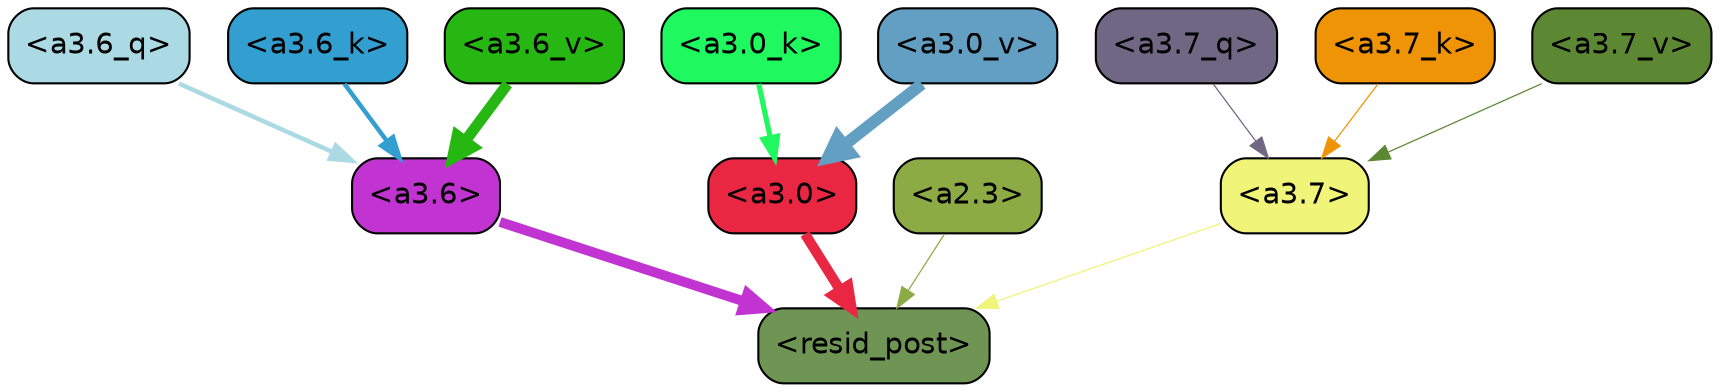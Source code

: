 strict digraph "" {
	graph [bgcolor=transparent,
		layout=dot,
		overlap=false,
		splines=true
	];
	"<a3.7>"	[color=black,
		fillcolor="#f0f478",
		fontname=Helvetica,
		shape=box,
		style="filled, rounded"];
	"<resid_post>"	[color=black,
		fillcolor="#6f9554",
		fontname=Helvetica,
		shape=box,
		style="filled, rounded"];
	"<a3.7>" -> "<resid_post>"	[color="#f0f478",
		penwidth=0.6];
	"<a3.6>"	[color=black,
		fillcolor="#c234d1",
		fontname=Helvetica,
		shape=box,
		style="filled, rounded"];
	"<a3.6>" -> "<resid_post>"	[color="#c234d1",
		penwidth=4.746312499046326];
	"<a3.0>"	[color=black,
		fillcolor="#e92742",
		fontname=Helvetica,
		shape=box,
		style="filled, rounded"];
	"<a3.0>" -> "<resid_post>"	[color="#e92742",
		penwidth=4.896343111991882];
	"<a2.3>"	[color=black,
		fillcolor="#8dab45",
		fontname=Helvetica,
		shape=box,
		style="filled, rounded"];
	"<a2.3>" -> "<resid_post>"	[color="#8dab45",
		penwidth=0.6];
	"<a3.7_q>"	[color=black,
		fillcolor="#706784",
		fontname=Helvetica,
		shape=box,
		style="filled, rounded"];
	"<a3.7_q>" -> "<a3.7>"	[color="#706784",
		penwidth=0.6];
	"<a3.6_q>"	[color=black,
		fillcolor="#abdae4",
		fontname=Helvetica,
		shape=box,
		style="filled, rounded"];
	"<a3.6_q>" -> "<a3.6>"	[color="#abdae4",
		penwidth=2.160832464694977];
	"<a3.7_k>"	[color=black,
		fillcolor="#f09407",
		fontname=Helvetica,
		shape=box,
		style="filled, rounded"];
	"<a3.7_k>" -> "<a3.7>"	[color="#f09407",
		penwidth=0.6];
	"<a3.6_k>"	[color=black,
		fillcolor="#339fd1",
		fontname=Helvetica,
		shape=box,
		style="filled, rounded"];
	"<a3.6_k>" -> "<a3.6>"	[color="#339fd1",
		penwidth=2.13908451795578];
	"<a3.0_k>"	[color=black,
		fillcolor="#1ff95f",
		fontname=Helvetica,
		shape=box,
		style="filled, rounded"];
	"<a3.0_k>" -> "<a3.0>"	[color="#1ff95f",
		penwidth=2.520303964614868];
	"<a3.7_v>"	[color=black,
		fillcolor="#5c8834",
		fontname=Helvetica,
		shape=box,
		style="filled, rounded"];
	"<a3.7_v>" -> "<a3.7>"	[color="#5c8834",
		penwidth=0.6];
	"<a3.6_v>"	[color=black,
		fillcolor="#26b712",
		fontname=Helvetica,
		shape=box,
		style="filled, rounded"];
	"<a3.6_v>" -> "<a3.6>"	[color="#26b712",
		penwidth=5.297133803367615];
	"<a3.0_v>"	[color=black,
		fillcolor="#629fc2",
		fontname=Helvetica,
		shape=box,
		style="filled, rounded"];
	"<a3.0_v>" -> "<a3.0>"	[color="#629fc2",
		penwidth=5.680712580680847];
}
